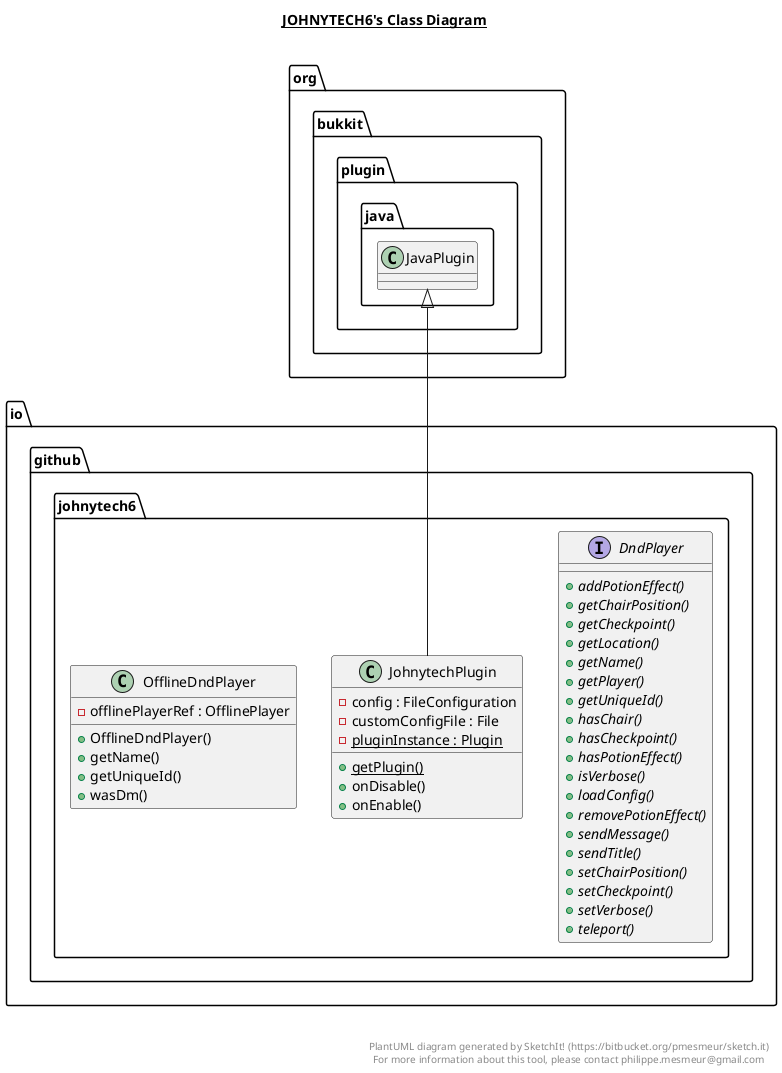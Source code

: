 @startuml

title __JOHNYTECH6's Class Diagram__\n

  namespace io.github.johnytech6 {
    interface io.github.johnytech6.DndPlayer {
        {abstract} + addPotionEffect()
        {abstract} + getChairPosition()
        {abstract} + getCheckpoint()
        {abstract} + getLocation()
        {abstract} + getName()
        {abstract} + getPlayer()
        {abstract} + getUniqueId()
        {abstract} + hasChair()
        {abstract} + hasCheckpoint()
        {abstract} + hasPotionEffect()
        {abstract} + isVerbose()
        {abstract} + loadConfig()
        {abstract} + removePotionEffect()
        {abstract} + sendMessage()
        {abstract} + sendTitle()
        {abstract} + setChairPosition()
        {abstract} + setCheckpoint()
        {abstract} + setVerbose()
        {abstract} + teleport()
    }
  }
  

  namespace io.github.johnytech6 {
    class io.github.johnytech6.JohnytechPlugin {
        - config : FileConfiguration
        - customConfigFile : File
        {static} - pluginInstance : Plugin
        {static} + getPlugin()
        + onDisable()
        + onEnable()
    }
  }
  

  namespace io.github.johnytech6 {
    class io.github.johnytech6.OfflineDndPlayer {
        - offlinePlayerRef : OfflinePlayer
        + OfflineDndPlayer()
        + getName()
        + getUniqueId()
        + wasDm()
    }
  }
  

  io.github.johnytech6.JohnytechPlugin -up-|> org.bukkit.plugin.java.JavaPlugin


right footer


PlantUML diagram generated by SketchIt! (https://bitbucket.org/pmesmeur/sketch.it)
For more information about this tool, please contact philippe.mesmeur@gmail.com
endfooter

@enduml
